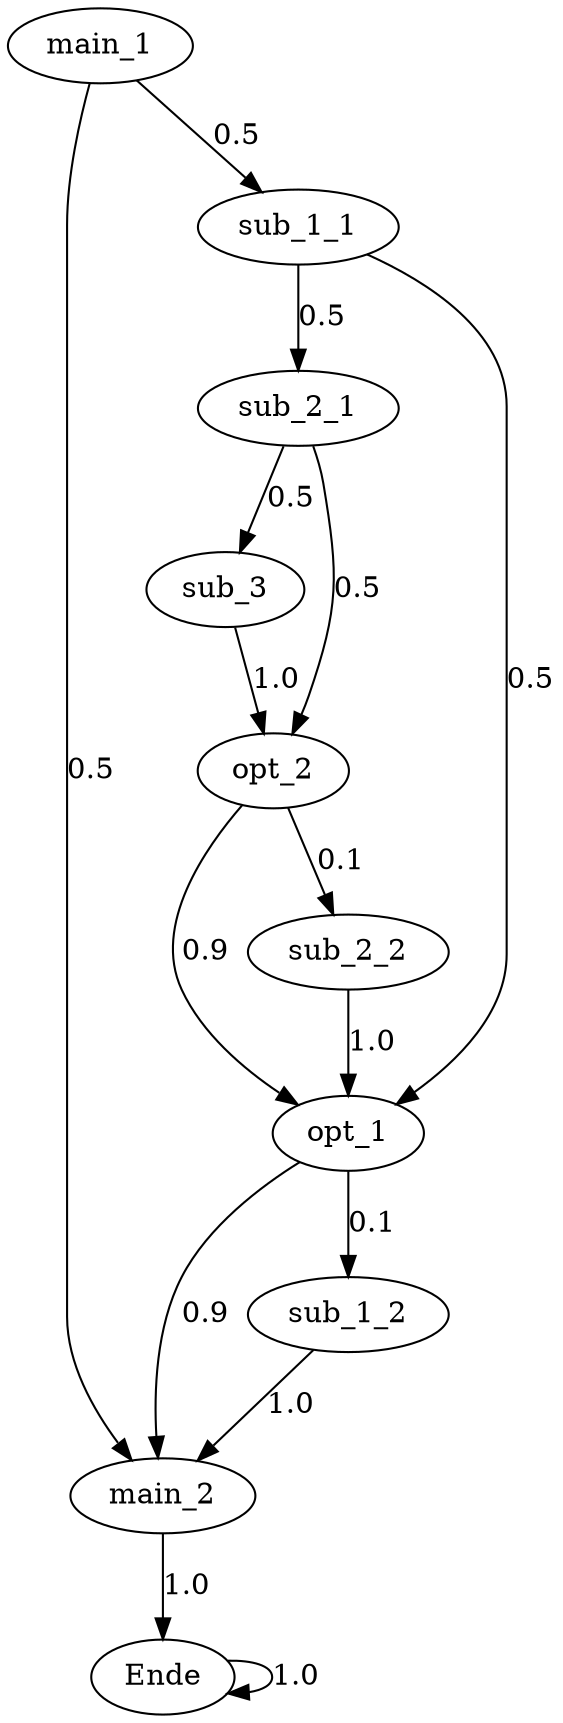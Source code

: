 /* 	Datei: Programmstruktur_optimiert.dot
 	Datum: 4.5.10
	Funktion: Beschreibt die Programmstruktur mit strikt geschachtelten Funktionsaufrufen und Optimierung.
  	Die Programmbeendigung entspricht dem einen absorbierenden Zustand
*/

digraph "Programmlaufzeit_optimiert" {
	main_1  -> main_2   [ label = "0.5" ]
	main_1  -> sub_1_1  [ label = "0.5" ]
	sub_1_1 -> sub_2_1  [ label = "0.5" ]
	sub_1_1 -> opt_1    [ label = "0.5" ]
	sub_2_1 -> sub_3    [ label = "0.5" ]
	sub_2_1 -> opt_2    [ label = "0.5" ]
	sub_3   -> opt_2    [ label = "1.0" ]  
	opt_2   -> sub_2_2  [ label = "0.1" ]
	sub_2_2 -> opt_1    [ label = "1.0" ]
	opt_2   -> opt_1    [ label = "0.9" ]
	opt_1   -> sub_1_2  [ label = "0.1" ]
	opt_1   -> main_2   [ label = "0.9" ]
	sub_1_2 -> main_2   [ label = "1.0" ]
	main_2  -> Ende     [ label = "1.0" ]
	Ende    -> Ende     [ label ="1.0"  ]

}

